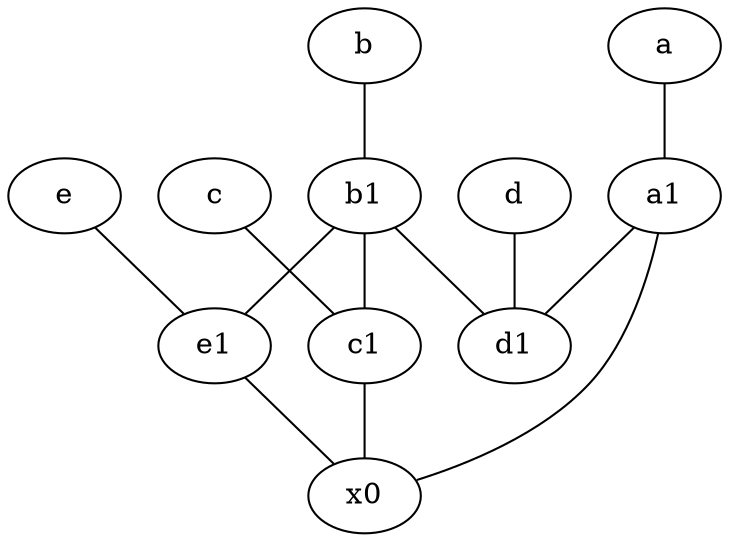 graph {
	node [labelfontsize=50]
	e [labelfontsize=50 pos="7,9!"]
	d1 [labelfontsize=50 pos="3,5!"]
	c1 [labelfontsize=50 pos="4.5,3!"]
	b [labelfontsize=50 pos="10,4!"]
	a1 [labelfontsize=50 pos="8,3!"]
	d [labelfontsize=50 pos="2,5!"]
	b1 [labelfontsize=50 pos="9,4!"]
	c [labelfontsize=50 pos="4.5,2!"]
	a [labelfontsize=50 pos="8,2!"]
	e1 [labelfontsize=50 pos="7,7!"]
	x0 [labelfontsize=50]
	b -- b1
	e1 -- x0
	b1 -- c1
	c1 -- x0
	e -- e1
	c -- c1
	d -- d1
	b1 -- d1
	a -- a1
	a1 -- d1
	b1 -- e1
	a1 -- x0
}

